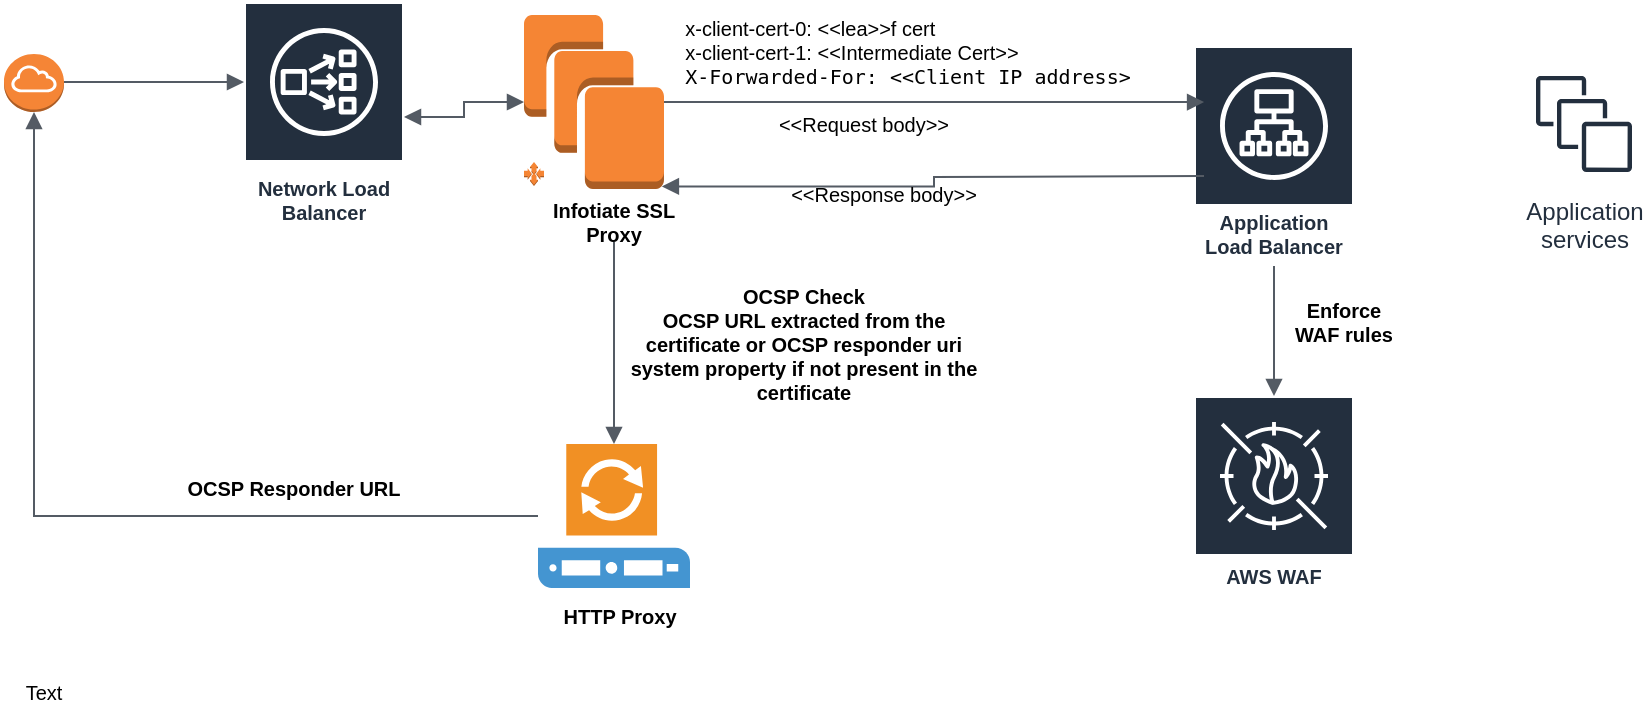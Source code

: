 <mxfile version="10.8.0" type="github"><diagram id="TOM_FElfY2ZmKe7y0cjm" name="Page-1"><mxGraphModel dx="992" dy="379" grid="1" gridSize="10" guides="1" tooltips="1" connect="1" arrows="1" fold="1" page="1" pageScale="1" pageWidth="1100" pageHeight="850" math="0" shadow="0"><root><mxCell id="0"/><mxCell id="1" parent="0"/><mxCell id="yleOs5-z1DEF0dYxDc5H-4" value="" style="outlineConnect=0;dashed=0;verticalLabelPosition=bottom;verticalAlign=top;align=center;html=1;shape=mxgraph.aws3.instances;fillColor=#F58534;gradientColor=none;strokeColor=#FFB570;strokeWidth=3;" vertex="1" parent="1"><mxGeometry x="430" y="211.5" width="70" height="87" as="geometry"/></mxCell><mxCell id="yleOs5-z1DEF0dYxDc5H-5" value="" style="outlineConnect=0;dashed=0;verticalLabelPosition=bottom;verticalAlign=top;align=center;html=1;shape=mxgraph.aws3.auto_scaling;fillColor=#F58534;gradientColor=none;strokeColor=#FFB570;strokeWidth=3;" vertex="1" parent="1"><mxGeometry x="430" y="285" width="10" height="12" as="geometry"/></mxCell><mxCell id="yleOs5-z1DEF0dYxDc5H-7" value="Network Load Balancer" style="outlineConnect=0;fontColor=#232F3E;gradientColor=none;strokeColor=#ffffff;fillColor=#232F3E;dashed=0;verticalLabelPosition=middle;verticalAlign=bottom;align=center;html=1;whiteSpace=wrap;fontSize=10;fontStyle=1;spacing=3;shape=mxgraph.aws4.productIcon;prIcon=mxgraph.aws4.network_load_balancer;" vertex="1" parent="1"><mxGeometry x="290" y="205" width="80" height="115" as="geometry"/></mxCell><mxCell id="yleOs5-z1DEF0dYxDc5H-8" value="Application Load Balancer" style="outlineConnect=0;fontColor=#232F3E;gradientColor=none;strokeColor=#ffffff;fillColor=#232F3E;dashed=0;verticalLabelPosition=middle;verticalAlign=bottom;align=center;html=1;whiteSpace=wrap;fontSize=10;fontStyle=1;spacing=3;shape=mxgraph.aws4.productIcon;prIcon=mxgraph.aws4.application_load_balancer;" vertex="1" parent="1"><mxGeometry x="765" y="227" width="80" height="110" as="geometry"/></mxCell><mxCell id="yleOs5-z1DEF0dYxDc5H-9" value="AWS WAF" style="outlineConnect=0;fontColor=#232F3E;gradientColor=none;strokeColor=#ffffff;fillColor=#232F3E;dashed=0;verticalLabelPosition=middle;verticalAlign=bottom;align=center;html=1;whiteSpace=wrap;fontSize=10;fontStyle=1;spacing=3;shape=mxgraph.aws4.productIcon;prIcon=mxgraph.aws4.waf;" vertex="1" parent="1"><mxGeometry x="765" y="402" width="80" height="100" as="geometry"/></mxCell><mxCell id="yleOs5-z1DEF0dYxDc5H-10" value="Infotiate SSL Proxy" style="text;html=1;strokeColor=none;fillColor=none;align=center;verticalAlign=middle;whiteSpace=wrap;rounded=0;dashed=1;fontStyle=1;fontFamily=Helvetica;fontSize=10;" vertex="1" parent="1"><mxGeometry x="440" y="305" width="70" height="20" as="geometry"/></mxCell><mxCell id="yleOs5-z1DEF0dYxDc5H-11" value="" style="shadow=0;dashed=0;html=1;strokeColor=none;fillColor=#4495D1;labelPosition=center;verticalLabelPosition=bottom;verticalAlign=top;align=center;outlineConnect=0;shape=mxgraph.veeam.proxy_server;fontFamily=Helvetica;fontSize=10;" vertex="1" parent="1"><mxGeometry x="437" y="426" width="76" height="72" as="geometry"/></mxCell><mxCell id="yleOs5-z1DEF0dYxDc5H-13" value="" style="outlineConnect=0;dashed=0;verticalLabelPosition=bottom;verticalAlign=top;align=center;html=1;shape=mxgraph.aws3.internet_gateway;fillColor=#F58536;gradientColor=none;strokeColor=#FFB570;strokeWidth=3;fontFamily=Helvetica;fontSize=10;" vertex="1" parent="1"><mxGeometry x="170" y="231" width="30" height="29" as="geometry"/></mxCell><mxCell id="yleOs5-z1DEF0dYxDc5H-14" value="" style="edgeStyle=orthogonalEdgeStyle;html=1;endArrow=block;elbow=vertical;startArrow=none;endFill=1;strokeColor=#545B64;rounded=0;fontFamily=Helvetica;fontSize=10;" edge="1" parent="1"><mxGeometry width="100" relative="1" as="geometry"><mxPoint x="200" y="245" as="sourcePoint"/><mxPoint x="290" y="245" as="targetPoint"/></mxGeometry></mxCell><mxCell id="yleOs5-z1DEF0dYxDc5H-15" value="" style="edgeStyle=orthogonalEdgeStyle;html=1;endArrow=block;elbow=vertical;startArrow=block;endFill=1;strokeColor=#545B64;rounded=0;fontFamily=Helvetica;fontSize=10;entryX=0;entryY=0.5;entryDx=0;entryDy=0;entryPerimeter=0;startFill=1;" edge="1" parent="1" source="yleOs5-z1DEF0dYxDc5H-7" target="yleOs5-z1DEF0dYxDc5H-4"><mxGeometry width="100" relative="1" as="geometry"><mxPoint x="380" y="230" as="sourcePoint"/><mxPoint x="370" y="320" as="targetPoint"/></mxGeometry></mxCell><mxCell id="yleOs5-z1DEF0dYxDc5H-16" value="" style="edgeStyle=orthogonalEdgeStyle;html=1;endArrow=block;elbow=vertical;startArrow=none;endFill=1;strokeColor=#545B64;rounded=0;fontFamily=Helvetica;fontSize=10;exitX=1;exitY=0.5;exitDx=0;exitDy=0;exitPerimeter=0;entryX=0.063;entryY=0.255;entryDx=0;entryDy=0;entryPerimeter=0;" edge="1" parent="1" source="yleOs5-z1DEF0dYxDc5H-4" target="yleOs5-z1DEF0dYxDc5H-8"><mxGeometry width="100" relative="1" as="geometry"><mxPoint x="170" y="500" as="sourcePoint"/><mxPoint x="730" y="255" as="targetPoint"/></mxGeometry></mxCell><mxCell id="yleOs5-z1DEF0dYxDc5H-17" value="" style="edgeStyle=orthogonalEdgeStyle;html=1;endArrow=block;elbow=vertical;startArrow=none;endFill=1;strokeColor=#545B64;rounded=0;fontFamily=Helvetica;fontSize=10;" edge="1" parent="1" source="yleOs5-z1DEF0dYxDc5H-8" target="yleOs5-z1DEF0dYxDc5H-9"><mxGeometry width="100" relative="1" as="geometry"><mxPoint x="885" y="377" as="sourcePoint"/><mxPoint x="985" y="377" as="targetPoint"/></mxGeometry></mxCell><mxCell id="yleOs5-z1DEF0dYxDc5H-18" value="" style="edgeStyle=orthogonalEdgeStyle;html=1;endArrow=block;elbow=vertical;startArrow=none;endFill=1;strokeColor=#545B64;rounded=0;fontFamily=Helvetica;fontSize=10;exitX=0.5;exitY=1;exitDx=0;exitDy=0;" edge="1" parent="1" source="yleOs5-z1DEF0dYxDc5H-10" target="yleOs5-z1DEF0dYxDc5H-11"><mxGeometry width="100" relative="1" as="geometry"><mxPoint x="300" y="370" as="sourcePoint"/><mxPoint x="400" y="370" as="targetPoint"/></mxGeometry></mxCell><mxCell id="yleOs5-z1DEF0dYxDc5H-19" value="HTTP Proxy" style="text;html=1;strokeColor=none;fillColor=none;align=center;verticalAlign=middle;whiteSpace=wrap;rounded=0;dashed=1;fontStyle=1;fontFamily=Helvetica;fontSize=10;" vertex="1" parent="1"><mxGeometry x="443" y="502" width="70" height="20" as="geometry"/></mxCell><mxCell id="yleOs5-z1DEF0dYxDc5H-20" value="" style="edgeStyle=orthogonalEdgeStyle;html=1;endArrow=block;elbow=vertical;startArrow=none;endFill=1;strokeColor=#545B64;rounded=0;fontFamily=Helvetica;fontSize=10;entryX=0.5;entryY=1;entryDx=0;entryDy=0;entryPerimeter=0;" edge="1" parent="1" source="yleOs5-z1DEF0dYxDc5H-11" target="yleOs5-z1DEF0dYxDc5H-13"><mxGeometry width="100" relative="1" as="geometry"><mxPoint x="170" y="510" as="sourcePoint"/><mxPoint x="270" y="510" as="targetPoint"/></mxGeometry></mxCell><mxCell id="yleOs5-z1DEF0dYxDc5H-21" value="OCSP Responder URL" style="text;html=1;strokeColor=none;fillColor=none;align=center;verticalAlign=middle;whiteSpace=wrap;rounded=0;dashed=1;fontStyle=1;fontFamily=Helvetica;fontSize=10;" vertex="1" parent="1"><mxGeometry x="260" y="438" width="110" height="20" as="geometry"/></mxCell><mxCell id="yleOs5-z1DEF0dYxDc5H-22" value="&lt;div align=&quot;left&quot;&gt;x-client-cert-0: &amp;lt;&amp;lt;lea&amp;gt;&amp;gt;f cert&lt;/div&gt;&lt;div align=&quot;left&quot;&gt;x-client-cert-1: &amp;lt;&amp;lt;Intermediate Cert&amp;gt;&amp;gt;&lt;/div&gt;&lt;div align=&quot;left&quot;&gt;&lt;code&gt;X-Forwarded-For: &amp;lt;&amp;lt;Client IP address&amp;gt;&lt;br&gt;&lt;/code&gt;&lt;/div&gt;" style="text;html=1;strokeColor=none;fillColor=none;align=center;verticalAlign=middle;whiteSpace=wrap;rounded=0;dashed=1;fontFamily=Helvetica;fontSize=10;" vertex="1" parent="1"><mxGeometry x="502" y="220" width="240" height="20" as="geometry"/></mxCell><mxCell id="yleOs5-z1DEF0dYxDc5H-23" value="Text" style="text;html=1;strokeColor=none;fillColor=none;align=center;verticalAlign=middle;whiteSpace=wrap;rounded=0;dashed=1;fontFamily=Helvetica;fontSize=10;" vertex="1" parent="1"><mxGeometry x="170" y="540" width="40" height="20" as="geometry"/></mxCell><mxCell id="yleOs5-z1DEF0dYxDc5H-24" value="&amp;lt;&amp;lt;Request body&amp;gt;&amp;gt;" style="text;html=1;strokeColor=none;fillColor=none;align=center;verticalAlign=middle;whiteSpace=wrap;rounded=0;dashed=1;fontFamily=Helvetica;fontSize=10;" vertex="1" parent="1"><mxGeometry x="540" y="256" width="120" height="20" as="geometry"/></mxCell><mxCell id="yleOs5-z1DEF0dYxDc5H-25" value="" style="edgeStyle=orthogonalEdgeStyle;html=1;endArrow=none;elbow=vertical;startArrow=block;startFill=1;strokeColor=#545B64;rounded=0;fontFamily=Helvetica;fontSize=10;exitX=0.985;exitY=0.985;exitDx=0;exitDy=0;exitPerimeter=0;" edge="1" parent="1" source="yleOs5-z1DEF0dYxDc5H-4"><mxGeometry width="100" relative="1" as="geometry"><mxPoint x="510" y="292" as="sourcePoint"/><mxPoint x="770" y="292" as="targetPoint"/></mxGeometry></mxCell><mxCell id="yleOs5-z1DEF0dYxDc5H-26" value="&amp;lt;&amp;lt;Response body&amp;gt;&amp;gt;" style="text;html=1;strokeColor=none;fillColor=none;align=center;verticalAlign=middle;whiteSpace=wrap;rounded=0;dashed=1;fontFamily=Helvetica;fontSize=10;" vertex="1" parent="1"><mxGeometry x="550" y="291" width="120" height="20" as="geometry"/></mxCell><mxCell id="yleOs5-z1DEF0dYxDc5H-27" value="&lt;div&gt;OCSP Check&lt;/div&gt;&lt;div&gt;OCSP URL extracted from the certificate or OCSP responder uri system property if not present in the certificate&lt;br&gt;&lt;/div&gt;" style="text;html=1;strokeColor=none;fillColor=none;align=center;verticalAlign=middle;whiteSpace=wrap;rounded=0;dashed=1;fontStyle=1;fontFamily=Helvetica;fontSize=10;" vertex="1" parent="1"><mxGeometry x="480" y="337.5" width="180" height="76" as="geometry"/></mxCell><mxCell id="yleOs5-z1DEF0dYxDc5H-28" value="&lt;div&gt;Application &lt;br&gt;&lt;/div&gt;&lt;div&gt;services&lt;/div&gt;" style="outlineConnect=0;fontColor=#232F3E;gradientColor=none;strokeColor=#232F3E;fillColor=#ffffff;dashed=0;verticalLabelPosition=bottom;verticalAlign=top;align=center;html=1;fontSize=12;fontStyle=0;aspect=fixed;shape=mxgraph.aws4.resourceIcon;resIcon=mxgraph.aws4.instances;" vertex="1" parent="1"><mxGeometry x="930" y="236" width="60" height="60" as="geometry"/></mxCell><mxCell id="yleOs5-z1DEF0dYxDc5H-29" value="&lt;div&gt;Enforce &lt;br&gt;&lt;/div&gt;&lt;div&gt;WAF rules&lt;/div&gt;" style="text;html=1;strokeColor=none;fillColor=none;align=center;verticalAlign=middle;whiteSpace=wrap;rounded=0;dashed=1;fontStyle=1;fontFamily=Helvetica;fontSize=10;" vertex="1" parent="1"><mxGeometry x="811" y="353.5" width="58" height="22" as="geometry"/></mxCell></root></mxGraphModel></diagram></mxfile>